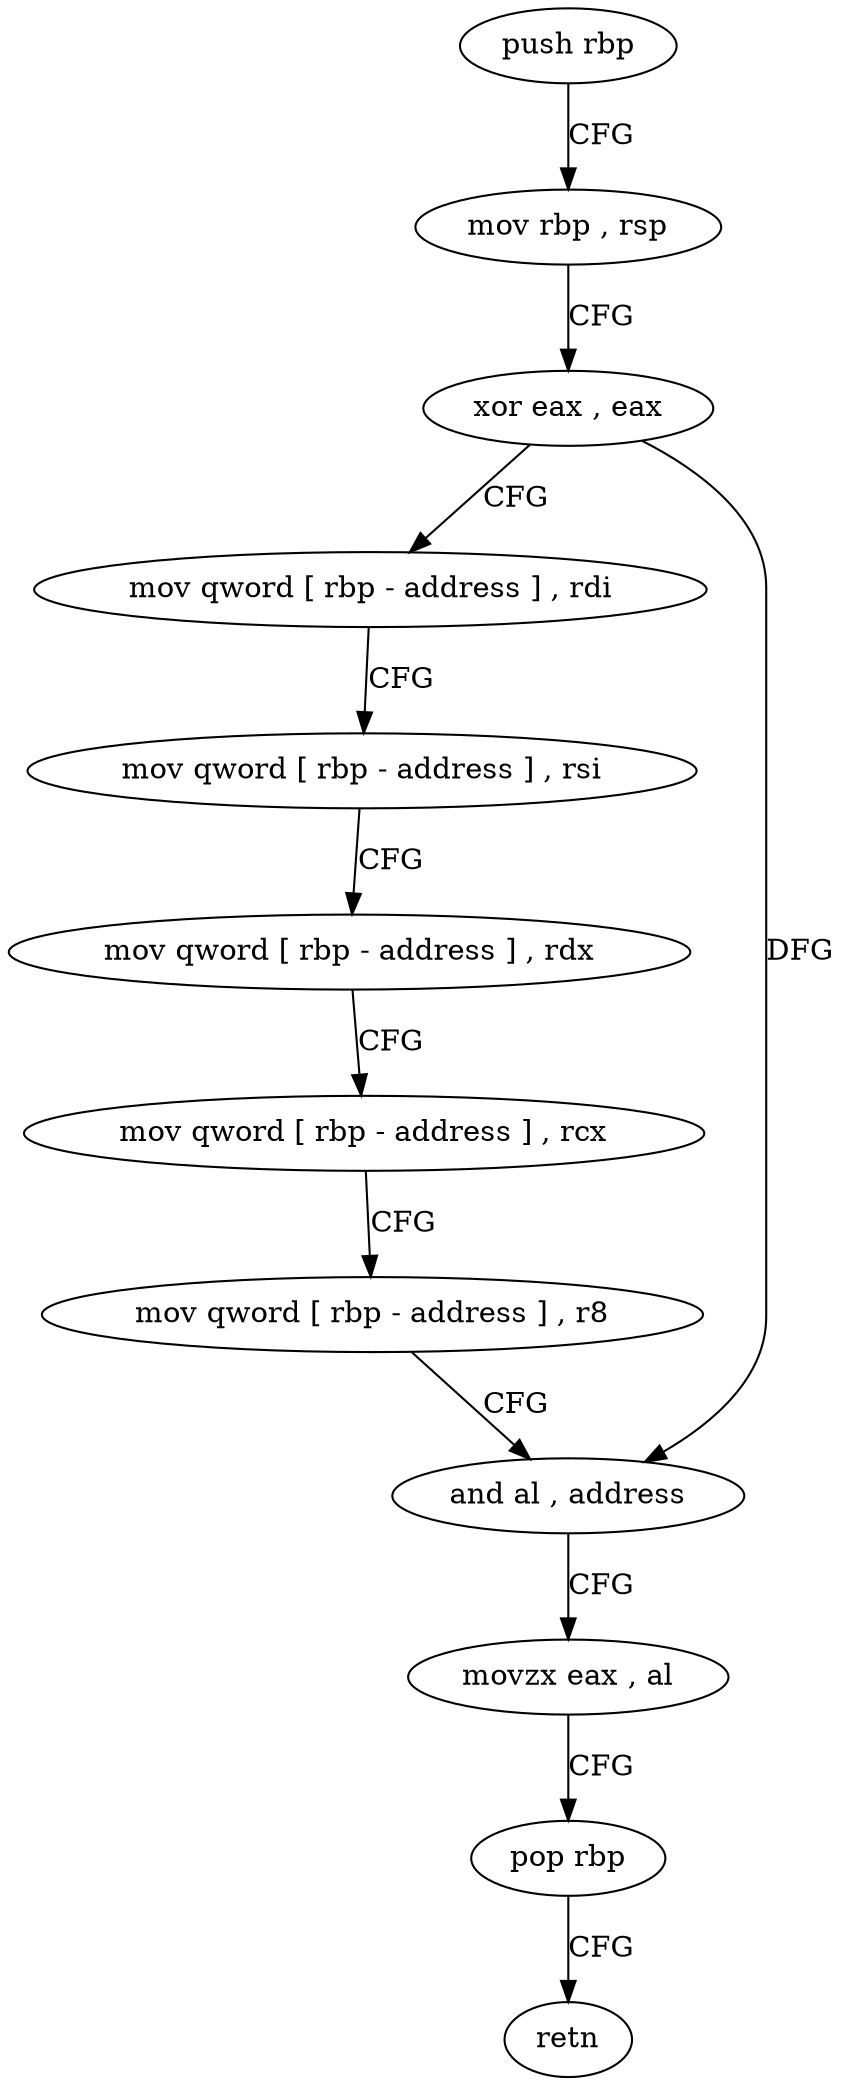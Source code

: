 digraph "func" {
"193296" [label = "push rbp" ]
"193297" [label = "mov rbp , rsp" ]
"193300" [label = "xor eax , eax" ]
"193302" [label = "mov qword [ rbp - address ] , rdi" ]
"193306" [label = "mov qword [ rbp - address ] , rsi" ]
"193310" [label = "mov qword [ rbp - address ] , rdx" ]
"193314" [label = "mov qword [ rbp - address ] , rcx" ]
"193318" [label = "mov qword [ rbp - address ] , r8" ]
"193322" [label = "and al , address" ]
"193324" [label = "movzx eax , al" ]
"193327" [label = "pop rbp" ]
"193328" [label = "retn" ]
"193296" -> "193297" [ label = "CFG" ]
"193297" -> "193300" [ label = "CFG" ]
"193300" -> "193302" [ label = "CFG" ]
"193300" -> "193322" [ label = "DFG" ]
"193302" -> "193306" [ label = "CFG" ]
"193306" -> "193310" [ label = "CFG" ]
"193310" -> "193314" [ label = "CFG" ]
"193314" -> "193318" [ label = "CFG" ]
"193318" -> "193322" [ label = "CFG" ]
"193322" -> "193324" [ label = "CFG" ]
"193324" -> "193327" [ label = "CFG" ]
"193327" -> "193328" [ label = "CFG" ]
}
